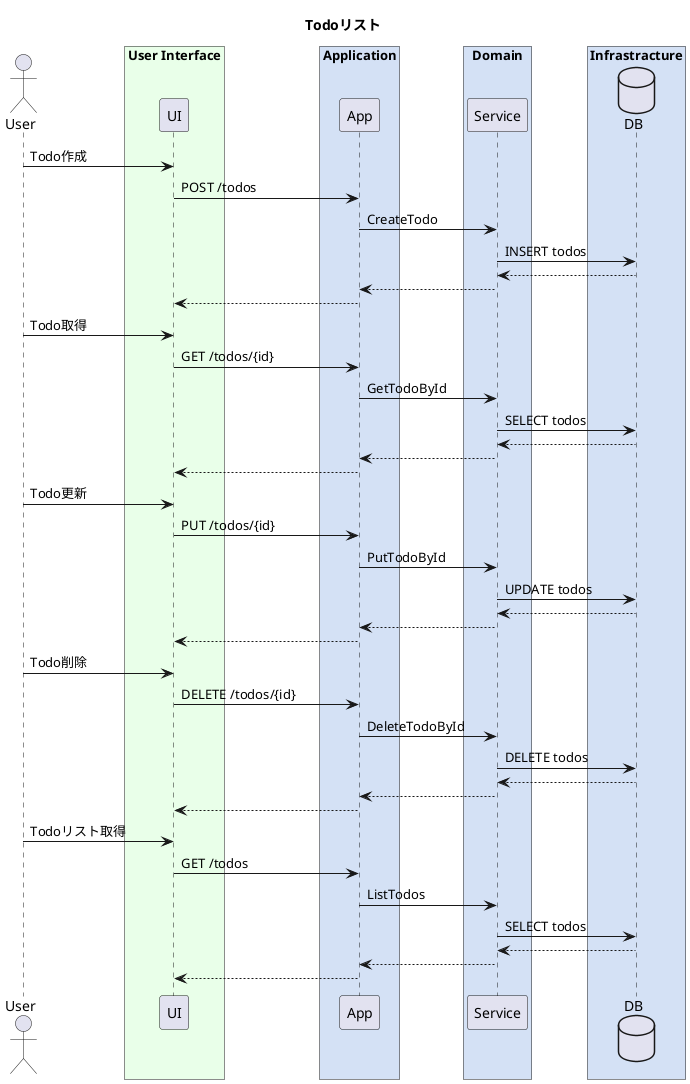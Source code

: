 @startuml

title Todoリスト
actor "User" as user

box "User Interface" #e9ffe9
  participant "UI" as ui
end box

box "Application" #d4e1f5
  participant "App" as app
end box

box "Domain" #d4e1f5
  participant "Service" as service
end box

box "Infrastracture" #d4e1f5
  database "DB" as db
end box


user -> ui: Todo作成
ui -> app: POST /todos
app -> service: CreateTodo
service -> db: INSERT todos
service <-- db:
app <-- service:
ui <-- app:

user -> ui: Todo取得
ui -> app: GET /todos/{id}
app -> service: GetTodoById
service -> db: SELECT todos
service <-- db:
app <-- service:
ui <-- app:

user -> ui: Todo更新
ui -> app: PUT /todos/{id}
app -> service: PutTodoById
service -> db: UPDATE todos
service <-- db:
app <-- service:
ui <-- app:

user -> ui: Todo削除
ui -> app: DELETE /todos/{id}
app -> service: DeleteTodoById
service -> db: DELETE todos
service <-- db:
app <-- service:
ui <-- app:

user -> ui: Todoリスト取得
ui -> app: GET /todos
app -> service: ListTodos
service -> db: SELECT todos
service <-- db:
app <-- service:
ui <-- app:

@enduml
